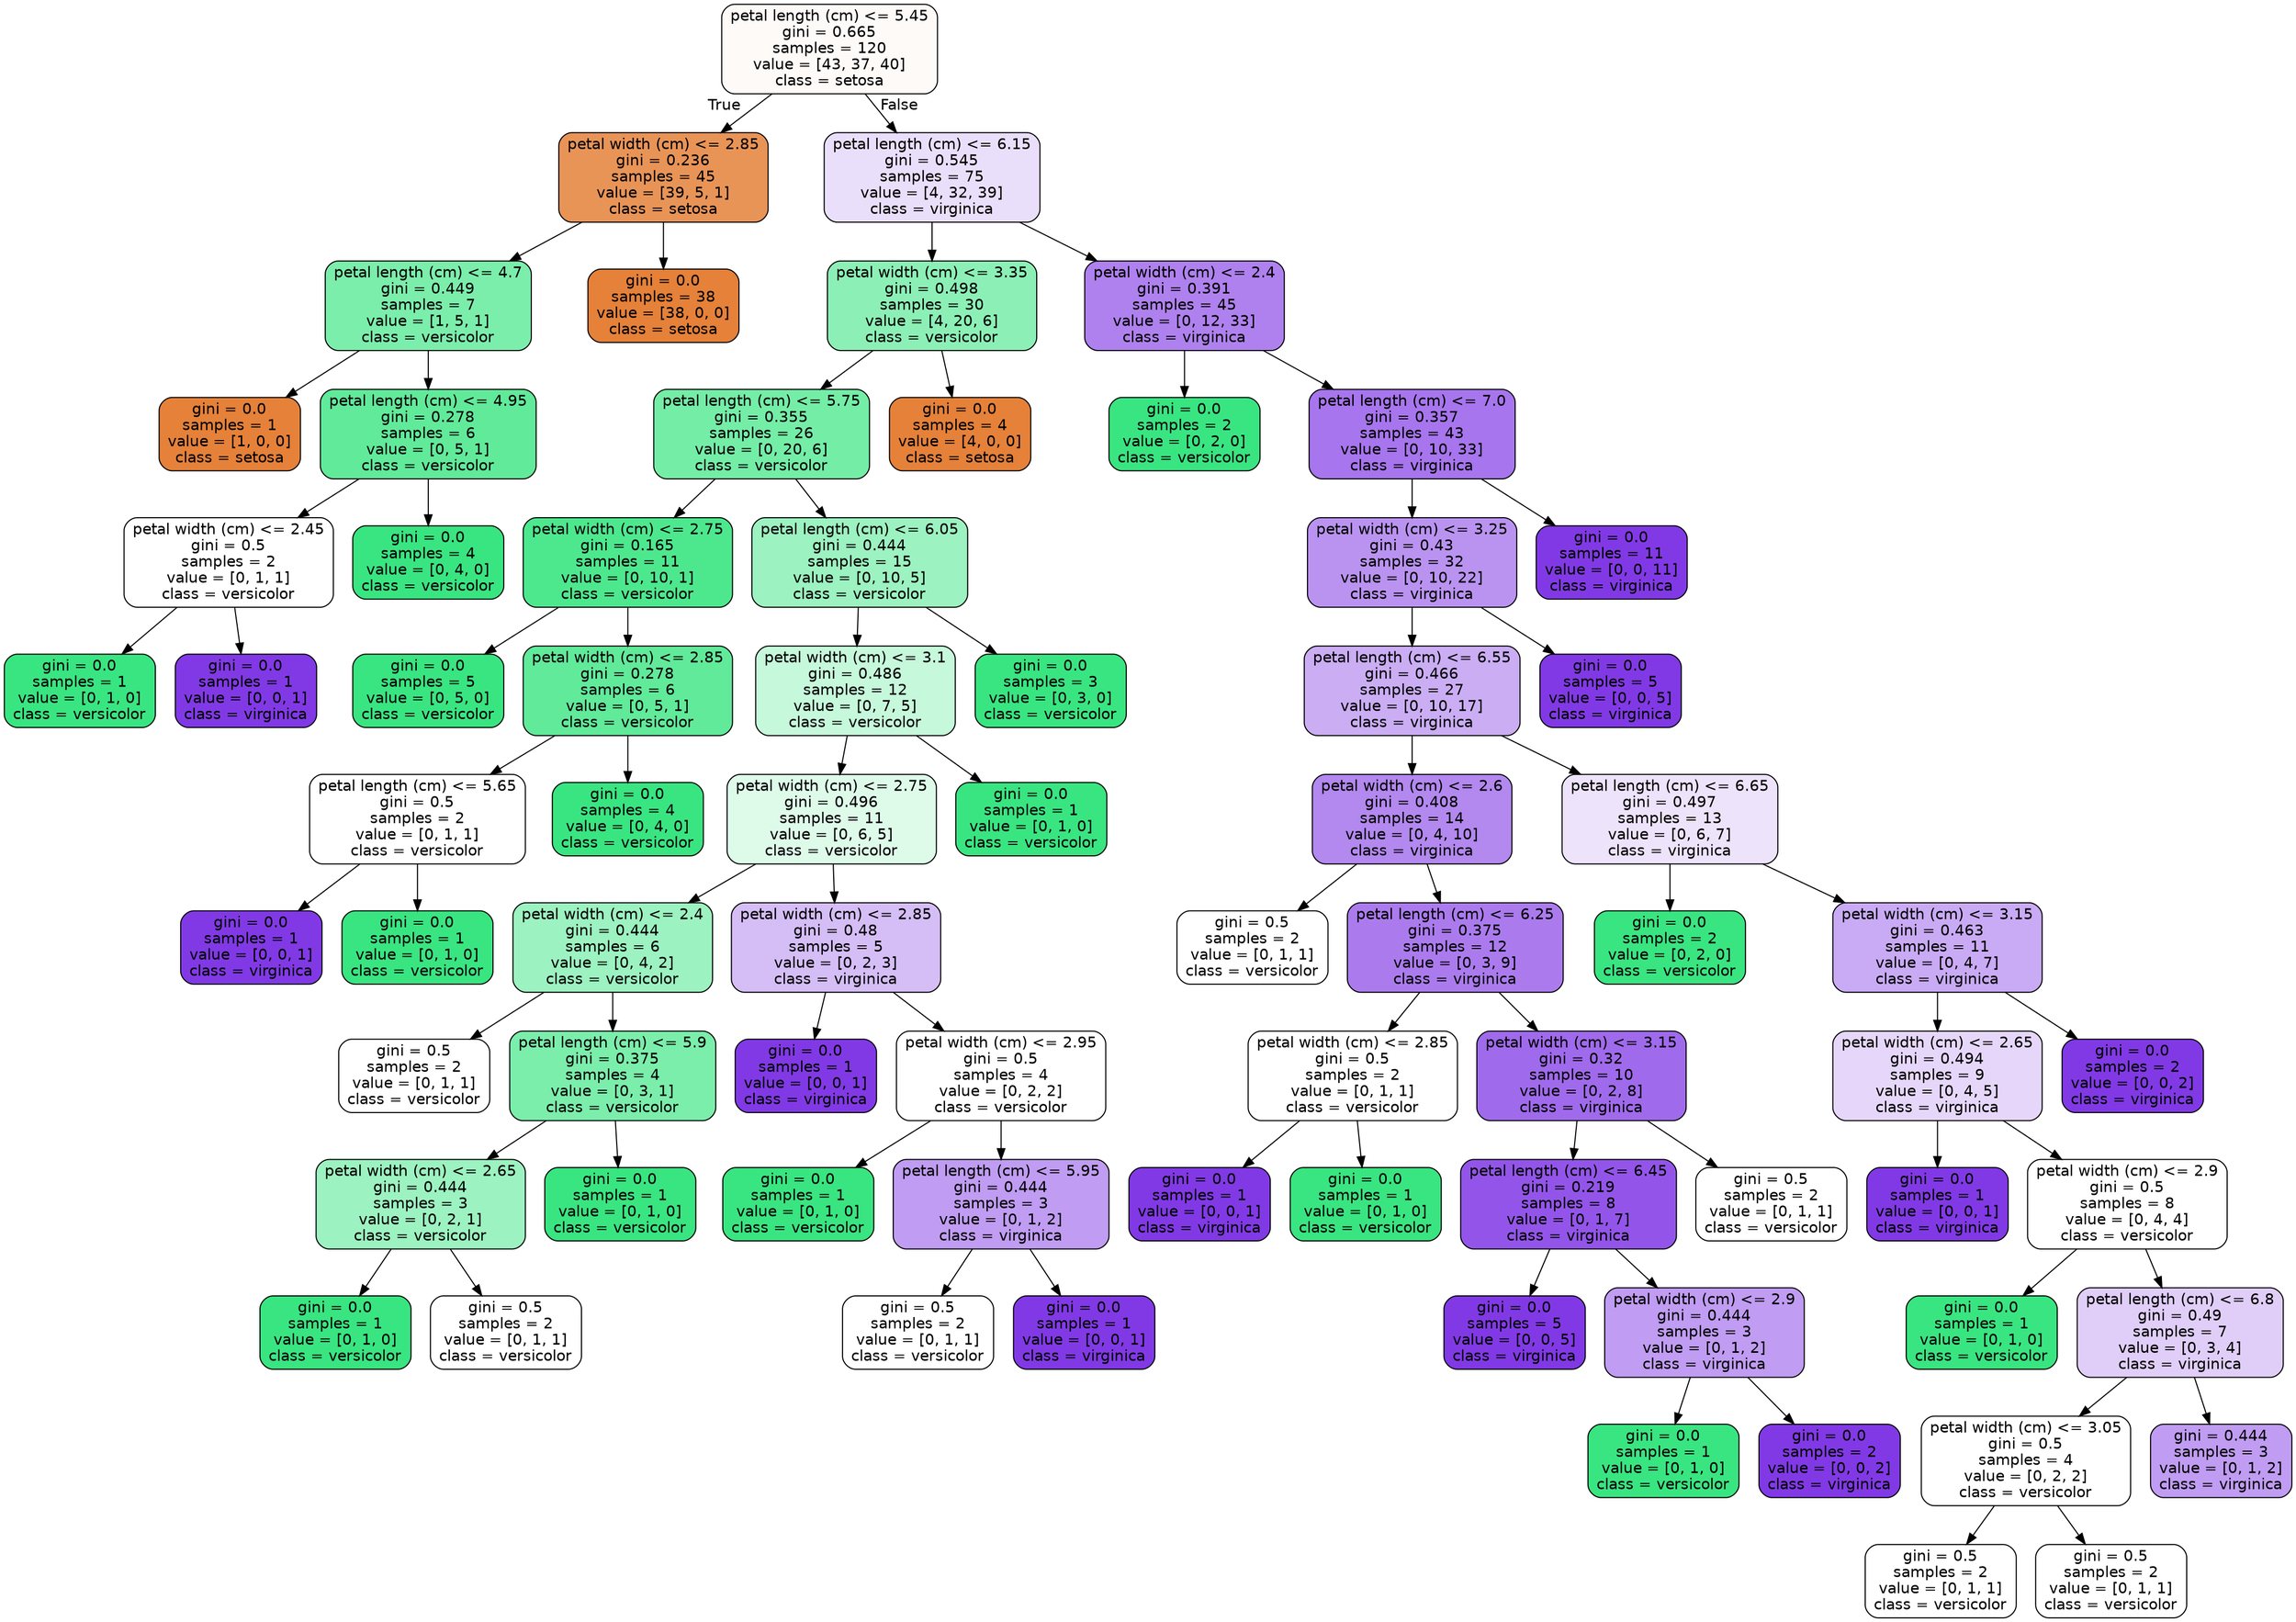 digraph Tree {
node [shape=box, style="filled, rounded", color="black", fontname=helvetica] ;
edge [fontname=helvetica] ;
0 [label="petal length (cm) <= 5.45\ngini = 0.665\nsamples = 120\nvalue = [43, 37, 40]\nclass = setosa", fillcolor="#fefaf8"] ;
1 [label="petal width (cm) <= 2.85\ngini = 0.236\nsamples = 45\nvalue = [39, 5, 1]\nclass = setosa", fillcolor="#e99457"] ;
0 -> 1 [labeldistance=2.5, labelangle=45, headlabel="True"] ;
2 [label="petal length (cm) <= 4.7\ngini = 0.449\nsamples = 7\nvalue = [1, 5, 1]\nclass = versicolor", fillcolor="#7beeab"] ;
1 -> 2 ;
3 [label="gini = 0.0\nsamples = 1\nvalue = [1, 0, 0]\nclass = setosa", fillcolor="#e58139"] ;
2 -> 3 ;
4 [label="petal length (cm) <= 4.95\ngini = 0.278\nsamples = 6\nvalue = [0, 5, 1]\nclass = versicolor", fillcolor="#61ea9a"] ;
2 -> 4 ;
5 [label="petal width (cm) <= 2.45\ngini = 0.5\nsamples = 2\nvalue = [0, 1, 1]\nclass = versicolor", fillcolor="#ffffff"] ;
4 -> 5 ;
6 [label="gini = 0.0\nsamples = 1\nvalue = [0, 1, 0]\nclass = versicolor", fillcolor="#39e581"] ;
5 -> 6 ;
7 [label="gini = 0.0\nsamples = 1\nvalue = [0, 0, 1]\nclass = virginica", fillcolor="#8139e5"] ;
5 -> 7 ;
8 [label="gini = 0.0\nsamples = 4\nvalue = [0, 4, 0]\nclass = versicolor", fillcolor="#39e581"] ;
4 -> 8 ;
9 [label="gini = 0.0\nsamples = 38\nvalue = [38, 0, 0]\nclass = setosa", fillcolor="#e58139"] ;
1 -> 9 ;
10 [label="petal length (cm) <= 6.15\ngini = 0.545\nsamples = 75\nvalue = [4, 32, 39]\nclass = virginica", fillcolor="#eadffb"] ;
0 -> 10 [labeldistance=2.5, labelangle=-45, headlabel="False"] ;
11 [label="petal width (cm) <= 3.35\ngini = 0.498\nsamples = 30\nvalue = [4, 20, 6]\nclass = versicolor", fillcolor="#8cf0b6"] ;
10 -> 11 ;
12 [label="petal length (cm) <= 5.75\ngini = 0.355\nsamples = 26\nvalue = [0, 20, 6]\nclass = versicolor", fillcolor="#74eda7"] ;
11 -> 12 ;
13 [label="petal width (cm) <= 2.75\ngini = 0.165\nsamples = 11\nvalue = [0, 10, 1]\nclass = versicolor", fillcolor="#4de88e"] ;
12 -> 13 ;
14 [label="gini = 0.0\nsamples = 5\nvalue = [0, 5, 0]\nclass = versicolor", fillcolor="#39e581"] ;
13 -> 14 ;
15 [label="petal width (cm) <= 2.85\ngini = 0.278\nsamples = 6\nvalue = [0, 5, 1]\nclass = versicolor", fillcolor="#61ea9a"] ;
13 -> 15 ;
16 [label="petal length (cm) <= 5.65\ngini = 0.5\nsamples = 2\nvalue = [0, 1, 1]\nclass = versicolor", fillcolor="#ffffff"] ;
15 -> 16 ;
17 [label="gini = 0.0\nsamples = 1\nvalue = [0, 0, 1]\nclass = virginica", fillcolor="#8139e5"] ;
16 -> 17 ;
18 [label="gini = 0.0\nsamples = 1\nvalue = [0, 1, 0]\nclass = versicolor", fillcolor="#39e581"] ;
16 -> 18 ;
19 [label="gini = 0.0\nsamples = 4\nvalue = [0, 4, 0]\nclass = versicolor", fillcolor="#39e581"] ;
15 -> 19 ;
20 [label="petal length (cm) <= 6.05\ngini = 0.444\nsamples = 15\nvalue = [0, 10, 5]\nclass = versicolor", fillcolor="#9cf2c0"] ;
12 -> 20 ;
21 [label="petal width (cm) <= 3.1\ngini = 0.486\nsamples = 12\nvalue = [0, 7, 5]\nclass = versicolor", fillcolor="#c6f8db"] ;
20 -> 21 ;
22 [label="petal width (cm) <= 2.75\ngini = 0.496\nsamples = 11\nvalue = [0, 6, 5]\nclass = versicolor", fillcolor="#defbea"] ;
21 -> 22 ;
23 [label="petal width (cm) <= 2.4\ngini = 0.444\nsamples = 6\nvalue = [0, 4, 2]\nclass = versicolor", fillcolor="#9cf2c0"] ;
22 -> 23 ;
24 [label="gini = 0.5\nsamples = 2\nvalue = [0, 1, 1]\nclass = versicolor", fillcolor="#ffffff"] ;
23 -> 24 ;
25 [label="petal length (cm) <= 5.9\ngini = 0.375\nsamples = 4\nvalue = [0, 3, 1]\nclass = versicolor", fillcolor="#7beeab"] ;
23 -> 25 ;
26 [label="petal width (cm) <= 2.65\ngini = 0.444\nsamples = 3\nvalue = [0, 2, 1]\nclass = versicolor", fillcolor="#9cf2c0"] ;
25 -> 26 ;
27 [label="gini = 0.0\nsamples = 1\nvalue = [0, 1, 0]\nclass = versicolor", fillcolor="#39e581"] ;
26 -> 27 ;
28 [label="gini = 0.5\nsamples = 2\nvalue = [0, 1, 1]\nclass = versicolor", fillcolor="#ffffff"] ;
26 -> 28 ;
29 [label="gini = 0.0\nsamples = 1\nvalue = [0, 1, 0]\nclass = versicolor", fillcolor="#39e581"] ;
25 -> 29 ;
30 [label="petal width (cm) <= 2.85\ngini = 0.48\nsamples = 5\nvalue = [0, 2, 3]\nclass = virginica", fillcolor="#d5bdf6"] ;
22 -> 30 ;
31 [label="gini = 0.0\nsamples = 1\nvalue = [0, 0, 1]\nclass = virginica", fillcolor="#8139e5"] ;
30 -> 31 ;
32 [label="petal width (cm) <= 2.95\ngini = 0.5\nsamples = 4\nvalue = [0, 2, 2]\nclass = versicolor", fillcolor="#ffffff"] ;
30 -> 32 ;
33 [label="gini = 0.0\nsamples = 1\nvalue = [0, 1, 0]\nclass = versicolor", fillcolor="#39e581"] ;
32 -> 33 ;
34 [label="petal length (cm) <= 5.95\ngini = 0.444\nsamples = 3\nvalue = [0, 1, 2]\nclass = virginica", fillcolor="#c09cf2"] ;
32 -> 34 ;
35 [label="gini = 0.5\nsamples = 2\nvalue = [0, 1, 1]\nclass = versicolor", fillcolor="#ffffff"] ;
34 -> 35 ;
36 [label="gini = 0.0\nsamples = 1\nvalue = [0, 0, 1]\nclass = virginica", fillcolor="#8139e5"] ;
34 -> 36 ;
37 [label="gini = 0.0\nsamples = 1\nvalue = [0, 1, 0]\nclass = versicolor", fillcolor="#39e581"] ;
21 -> 37 ;
38 [label="gini = 0.0\nsamples = 3\nvalue = [0, 3, 0]\nclass = versicolor", fillcolor="#39e581"] ;
20 -> 38 ;
39 [label="gini = 0.0\nsamples = 4\nvalue = [4, 0, 0]\nclass = setosa", fillcolor="#e58139"] ;
11 -> 39 ;
40 [label="petal width (cm) <= 2.4\ngini = 0.391\nsamples = 45\nvalue = [0, 12, 33]\nclass = virginica", fillcolor="#af81ee"] ;
10 -> 40 ;
41 [label="gini = 0.0\nsamples = 2\nvalue = [0, 2, 0]\nclass = versicolor", fillcolor="#39e581"] ;
40 -> 41 ;
42 [label="petal length (cm) <= 7.0\ngini = 0.357\nsamples = 43\nvalue = [0, 10, 33]\nclass = virginica", fillcolor="#a775ed"] ;
40 -> 42 ;
43 [label="petal width (cm) <= 3.25\ngini = 0.43\nsamples = 32\nvalue = [0, 10, 22]\nclass = virginica", fillcolor="#ba93f1"] ;
42 -> 43 ;
44 [label="petal length (cm) <= 6.55\ngini = 0.466\nsamples = 27\nvalue = [0, 10, 17]\nclass = virginica", fillcolor="#cbadf4"] ;
43 -> 44 ;
45 [label="petal width (cm) <= 2.6\ngini = 0.408\nsamples = 14\nvalue = [0, 4, 10]\nclass = virginica", fillcolor="#b388ef"] ;
44 -> 45 ;
46 [label="gini = 0.5\nsamples = 2\nvalue = [0, 1, 1]\nclass = versicolor", fillcolor="#ffffff"] ;
45 -> 46 ;
47 [label="petal length (cm) <= 6.25\ngini = 0.375\nsamples = 12\nvalue = [0, 3, 9]\nclass = virginica", fillcolor="#ab7bee"] ;
45 -> 47 ;
48 [label="petal width (cm) <= 2.85\ngini = 0.5\nsamples = 2\nvalue = [0, 1, 1]\nclass = versicolor", fillcolor="#ffffff"] ;
47 -> 48 ;
49 [label="gini = 0.0\nsamples = 1\nvalue = [0, 0, 1]\nclass = virginica", fillcolor="#8139e5"] ;
48 -> 49 ;
50 [label="gini = 0.0\nsamples = 1\nvalue = [0, 1, 0]\nclass = versicolor", fillcolor="#39e581"] ;
48 -> 50 ;
51 [label="petal width (cm) <= 3.15\ngini = 0.32\nsamples = 10\nvalue = [0, 2, 8]\nclass = virginica", fillcolor="#a06aec"] ;
47 -> 51 ;
52 [label="petal length (cm) <= 6.45\ngini = 0.219\nsamples = 8\nvalue = [0, 1, 7]\nclass = virginica", fillcolor="#9355e9"] ;
51 -> 52 ;
53 [label="gini = 0.0\nsamples = 5\nvalue = [0, 0, 5]\nclass = virginica", fillcolor="#8139e5"] ;
52 -> 53 ;
54 [label="petal width (cm) <= 2.9\ngini = 0.444\nsamples = 3\nvalue = [0, 1, 2]\nclass = virginica", fillcolor="#c09cf2"] ;
52 -> 54 ;
55 [label="gini = 0.0\nsamples = 1\nvalue = [0, 1, 0]\nclass = versicolor", fillcolor="#39e581"] ;
54 -> 55 ;
56 [label="gini = 0.0\nsamples = 2\nvalue = [0, 0, 2]\nclass = virginica", fillcolor="#8139e5"] ;
54 -> 56 ;
57 [label="gini = 0.5\nsamples = 2\nvalue = [0, 1, 1]\nclass = versicolor", fillcolor="#ffffff"] ;
51 -> 57 ;
58 [label="petal length (cm) <= 6.65\ngini = 0.497\nsamples = 13\nvalue = [0, 6, 7]\nclass = virginica", fillcolor="#ede3fb"] ;
44 -> 58 ;
59 [label="gini = 0.0\nsamples = 2\nvalue = [0, 2, 0]\nclass = versicolor", fillcolor="#39e581"] ;
58 -> 59 ;
60 [label="petal width (cm) <= 3.15\ngini = 0.463\nsamples = 11\nvalue = [0, 4, 7]\nclass = virginica", fillcolor="#c9aaf4"] ;
58 -> 60 ;
61 [label="petal width (cm) <= 2.65\ngini = 0.494\nsamples = 9\nvalue = [0, 4, 5]\nclass = virginica", fillcolor="#e6d7fa"] ;
60 -> 61 ;
62 [label="gini = 0.0\nsamples = 1\nvalue = [0, 0, 1]\nclass = virginica", fillcolor="#8139e5"] ;
61 -> 62 ;
63 [label="petal width (cm) <= 2.9\ngini = 0.5\nsamples = 8\nvalue = [0, 4, 4]\nclass = versicolor", fillcolor="#ffffff"] ;
61 -> 63 ;
64 [label="gini = 0.0\nsamples = 1\nvalue = [0, 1, 0]\nclass = versicolor", fillcolor="#39e581"] ;
63 -> 64 ;
65 [label="petal length (cm) <= 6.8\ngini = 0.49\nsamples = 7\nvalue = [0, 3, 4]\nclass = virginica", fillcolor="#e0cef8"] ;
63 -> 65 ;
66 [label="petal width (cm) <= 3.05\ngini = 0.5\nsamples = 4\nvalue = [0, 2, 2]\nclass = versicolor", fillcolor="#ffffff"] ;
65 -> 66 ;
67 [label="gini = 0.5\nsamples = 2\nvalue = [0, 1, 1]\nclass = versicolor", fillcolor="#ffffff"] ;
66 -> 67 ;
68 [label="gini = 0.5\nsamples = 2\nvalue = [0, 1, 1]\nclass = versicolor", fillcolor="#ffffff"] ;
66 -> 68 ;
69 [label="gini = 0.444\nsamples = 3\nvalue = [0, 1, 2]\nclass = virginica", fillcolor="#c09cf2"] ;
65 -> 69 ;
70 [label="gini = 0.0\nsamples = 2\nvalue = [0, 0, 2]\nclass = virginica", fillcolor="#8139e5"] ;
60 -> 70 ;
71 [label="gini = 0.0\nsamples = 5\nvalue = [0, 0, 5]\nclass = virginica", fillcolor="#8139e5"] ;
43 -> 71 ;
72 [label="gini = 0.0\nsamples = 11\nvalue = [0, 0, 11]\nclass = virginica", fillcolor="#8139e5"] ;
42 -> 72 ;
}